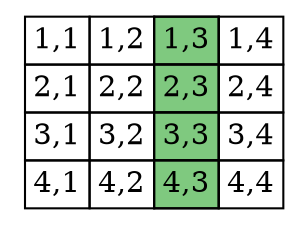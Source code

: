 graph title {
    node[shape=plaintext colorscheme=accent8 ];
    a[
        label=< <TABLE CELLBORDER="1" BORDER="0" CELLSPACING="0" CELLPADDING="3">
<tr>
<td>1,1</td><td>1,2</td><td bgcolor="1">1,3</td><td>1,4</td></tr>
<tr>
<td>2,1</td><td>2,2</td><td bgcolor="1">2,3</td><td>2,4</td></tr>
<tr>
<td>3,1</td><td>3,2</td><td bgcolor="1">3,3</td><td>3,4</td></tr>
<tr>
<td>4,1</td><td>4,2</td><td bgcolor="1">4,3</td><td>4,4</td></tr>
</TABLE> >
    ]
}
